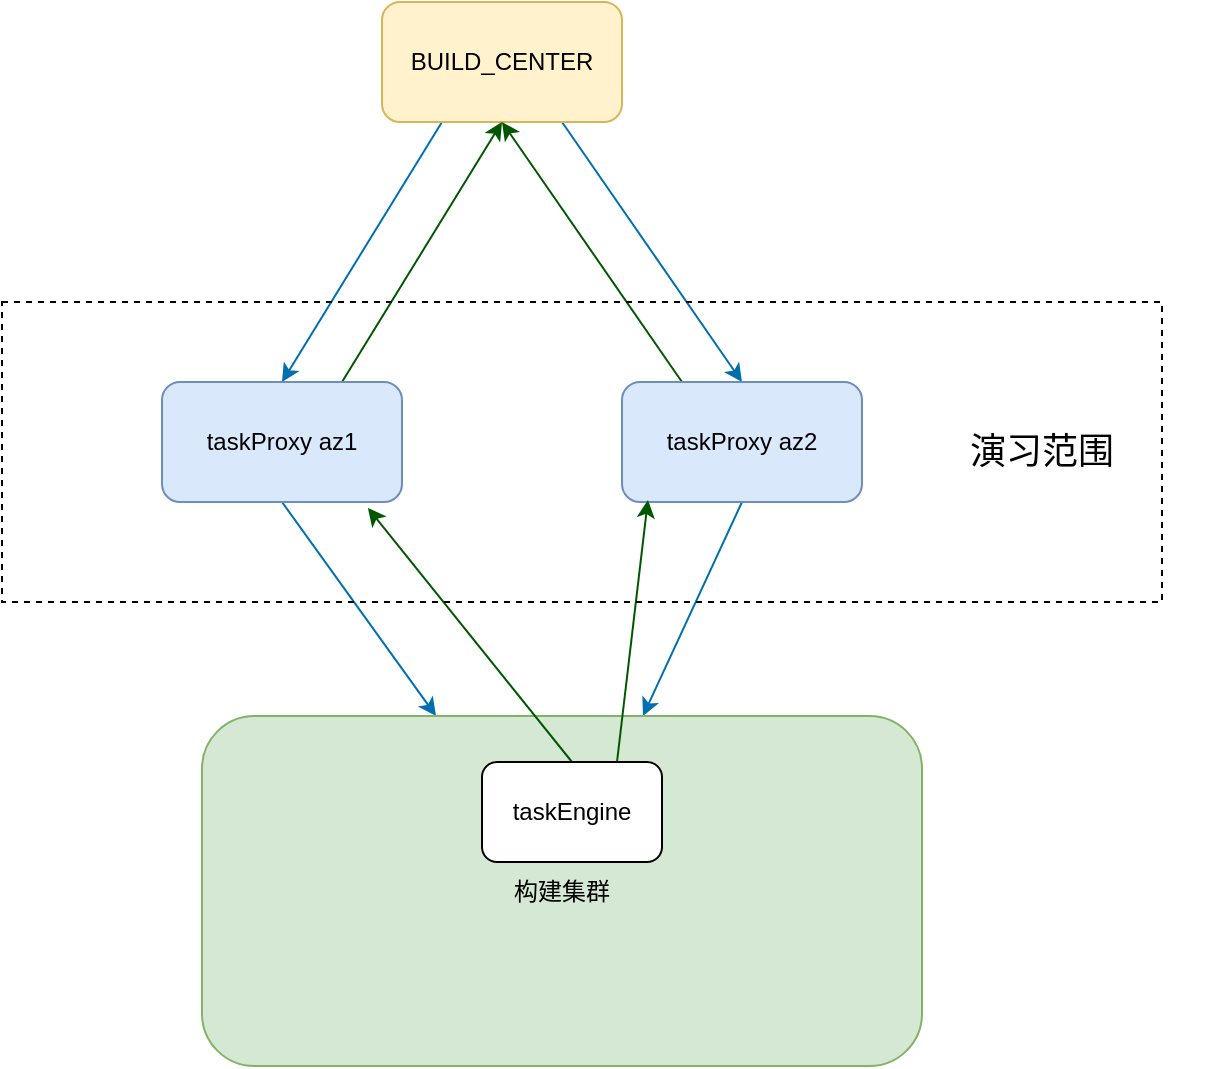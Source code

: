 <mxfile version="10.8.2" type="github"><diagram id="ONZ1blb5Us3XGw2XBtwu" name="Page-1"><mxGraphModel dx="1394" dy="836" grid="1" gridSize="10" guides="1" tooltips="1" connect="1" arrows="1" fold="1" page="1" pageScale="1" pageWidth="827" pageHeight="1169" math="0" shadow="0"><root><mxCell id="0"/><mxCell id="1" parent="0"/><mxCell id="CtJD4c4S6Xsc8qI73zn9-8" style="rounded=0;orthogonalLoop=1;jettySize=auto;html=1;exitX=0.25;exitY=1;exitDx=0;exitDy=0;entryX=0.5;entryY=0;entryDx=0;entryDy=0;fillColor=#1ba1e2;strokeColor=#006EAF;" edge="1" parent="1" source="CtJD4c4S6Xsc8qI73zn9-1" target="CtJD4c4S6Xsc8qI73zn9-2"><mxGeometry relative="1" as="geometry"/></mxCell><mxCell id="CtJD4c4S6Xsc8qI73zn9-9" style="edgeStyle=none;rounded=0;orthogonalLoop=1;jettySize=auto;html=1;exitX=0.75;exitY=1;exitDx=0;exitDy=0;entryX=0.5;entryY=0;entryDx=0;entryDy=0;fillColor=#1ba1e2;strokeColor=#006EAF;" edge="1" parent="1" source="CtJD4c4S6Xsc8qI73zn9-1" target="CtJD4c4S6Xsc8qI73zn9-3"><mxGeometry relative="1" as="geometry"/></mxCell><mxCell id="CtJD4c4S6Xsc8qI73zn9-1" value="BUILD_CENTER" style="rounded=1;whiteSpace=wrap;html=1;fillColor=#fff2cc;strokeColor=#d6b656;" vertex="1" parent="1"><mxGeometry x="210" y="140" width="120" height="60" as="geometry"/></mxCell><mxCell id="CtJD4c4S6Xsc8qI73zn9-10" style="edgeStyle=none;rounded=0;orthogonalLoop=1;jettySize=auto;html=1;exitX=0.5;exitY=1;exitDx=0;exitDy=0;fillColor=#1ba1e2;strokeColor=#006EAF;" edge="1" parent="1" source="CtJD4c4S6Xsc8qI73zn9-2" target="CtJD4c4S6Xsc8qI73zn9-5"><mxGeometry relative="1" as="geometry"/></mxCell><mxCell id="CtJD4c4S6Xsc8qI73zn9-14" style="edgeStyle=none;rounded=0;orthogonalLoop=1;jettySize=auto;html=1;exitX=0.75;exitY=0;exitDx=0;exitDy=0;entryX=0.5;entryY=1;entryDx=0;entryDy=0;fillColor=#008a00;strokeColor=#005700;" edge="1" parent="1" source="CtJD4c4S6Xsc8qI73zn9-2" target="CtJD4c4S6Xsc8qI73zn9-1"><mxGeometry relative="1" as="geometry"/></mxCell><mxCell id="CtJD4c4S6Xsc8qI73zn9-2" value="taskProxy az1" style="rounded=1;whiteSpace=wrap;html=1;fillColor=#dae8fc;strokeColor=#6c8ebf;" vertex="1" parent="1"><mxGeometry x="100" y="330" width="120" height="60" as="geometry"/></mxCell><mxCell id="CtJD4c4S6Xsc8qI73zn9-11" style="edgeStyle=none;rounded=0;orthogonalLoop=1;jettySize=auto;html=1;exitX=0.5;exitY=1;exitDx=0;exitDy=0;fillColor=#1ba1e2;strokeColor=#006EAF;" edge="1" parent="1" source="CtJD4c4S6Xsc8qI73zn9-3" target="CtJD4c4S6Xsc8qI73zn9-5"><mxGeometry relative="1" as="geometry"/></mxCell><mxCell id="CtJD4c4S6Xsc8qI73zn9-15" style="edgeStyle=none;rounded=0;orthogonalLoop=1;jettySize=auto;html=1;exitX=0.25;exitY=0;exitDx=0;exitDy=0;fillColor=#008a00;strokeColor=#005700;" edge="1" parent="1" source="CtJD4c4S6Xsc8qI73zn9-3"><mxGeometry relative="1" as="geometry"><mxPoint x="270" y="200" as="targetPoint"/></mxGeometry></mxCell><mxCell id="CtJD4c4S6Xsc8qI73zn9-3" value="&lt;span&gt;taskProxy az2&lt;/span&gt;" style="rounded=1;whiteSpace=wrap;html=1;fillColor=#dae8fc;strokeColor=#6c8ebf;" vertex="1" parent="1"><mxGeometry x="330" y="330" width="120" height="60" as="geometry"/></mxCell><mxCell id="CtJD4c4S6Xsc8qI73zn9-5" value="构建集群" style="rounded=1;whiteSpace=wrap;html=1;fillColor=#d5e8d4;strokeColor=#82b366;" vertex="1" parent="1"><mxGeometry x="120" y="497" width="360" height="175" as="geometry"/></mxCell><mxCell id="CtJD4c4S6Xsc8qI73zn9-12" style="edgeStyle=none;rounded=0;orthogonalLoop=1;jettySize=auto;html=1;entryX=0.858;entryY=1.05;entryDx=0;entryDy=0;entryPerimeter=0;fillColor=#008a00;strokeColor=#005700;" edge="1" parent="1" target="CtJD4c4S6Xsc8qI73zn9-2"><mxGeometry relative="1" as="geometry"><mxPoint x="305" y="520" as="sourcePoint"/></mxGeometry></mxCell><mxCell id="CtJD4c4S6Xsc8qI73zn9-13" style="edgeStyle=none;rounded=0;orthogonalLoop=1;jettySize=auto;html=1;exitX=0.75;exitY=0;exitDx=0;exitDy=0;entryX=0.108;entryY=0.983;entryDx=0;entryDy=0;entryPerimeter=0;fillColor=#008a00;strokeColor=#005700;" edge="1" parent="1" source="CtJD4c4S6Xsc8qI73zn9-6" target="CtJD4c4S6Xsc8qI73zn9-3"><mxGeometry relative="1" as="geometry"/></mxCell><mxCell id="CtJD4c4S6Xsc8qI73zn9-6" value="taskEngine" style="rounded=1;whiteSpace=wrap;html=1;" vertex="1" parent="1"><mxGeometry x="260" y="520" width="90" height="50" as="geometry"/></mxCell><mxCell id="CtJD4c4S6Xsc8qI73zn9-16" value="" style="rounded=0;whiteSpace=wrap;html=1;fillColor=none;gradientColor=#ffffff;dashed=1;" vertex="1" parent="1"><mxGeometry x="20" y="290" width="580" height="150" as="geometry"/></mxCell><mxCell id="CtJD4c4S6Xsc8qI73zn9-18" value="&lt;font style=&quot;font-size: 18px&quot;&gt;演习范围&lt;/font&gt;" style="text;html=1;strokeColor=none;fillColor=none;align=center;verticalAlign=middle;whiteSpace=wrap;rounded=0;dashed=1;" vertex="1" parent="1"><mxGeometry x="450" y="300" width="180" height="130" as="geometry"/></mxCell></root></mxGraphModel></diagram></mxfile>